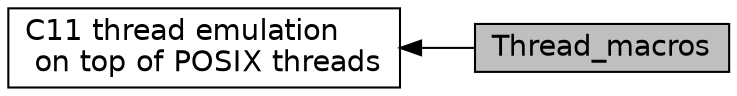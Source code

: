 digraph "Thread_macros"
{
  edge [fontname="Helvetica",fontsize="14",labelfontname="Helvetica",labelfontsize="14"];
  node [fontname="Helvetica",fontsize="14",shape=box];
  rankdir=LR;
  Node2 [label="C11 thread emulation\l on top of POSIX threads",height=0.2,width=0.4,color="black", fillcolor="white", style="filled",URL="$group__threads.html",tooltip=" "];
  Node1 [label="Thread_macros",height=0.2,width=0.4,color="black", fillcolor="grey75", style="filled", fontcolor="black",tooltip=" "];
  Node2->Node1 [shape=plaintext, dir="back", style="solid"];
}
